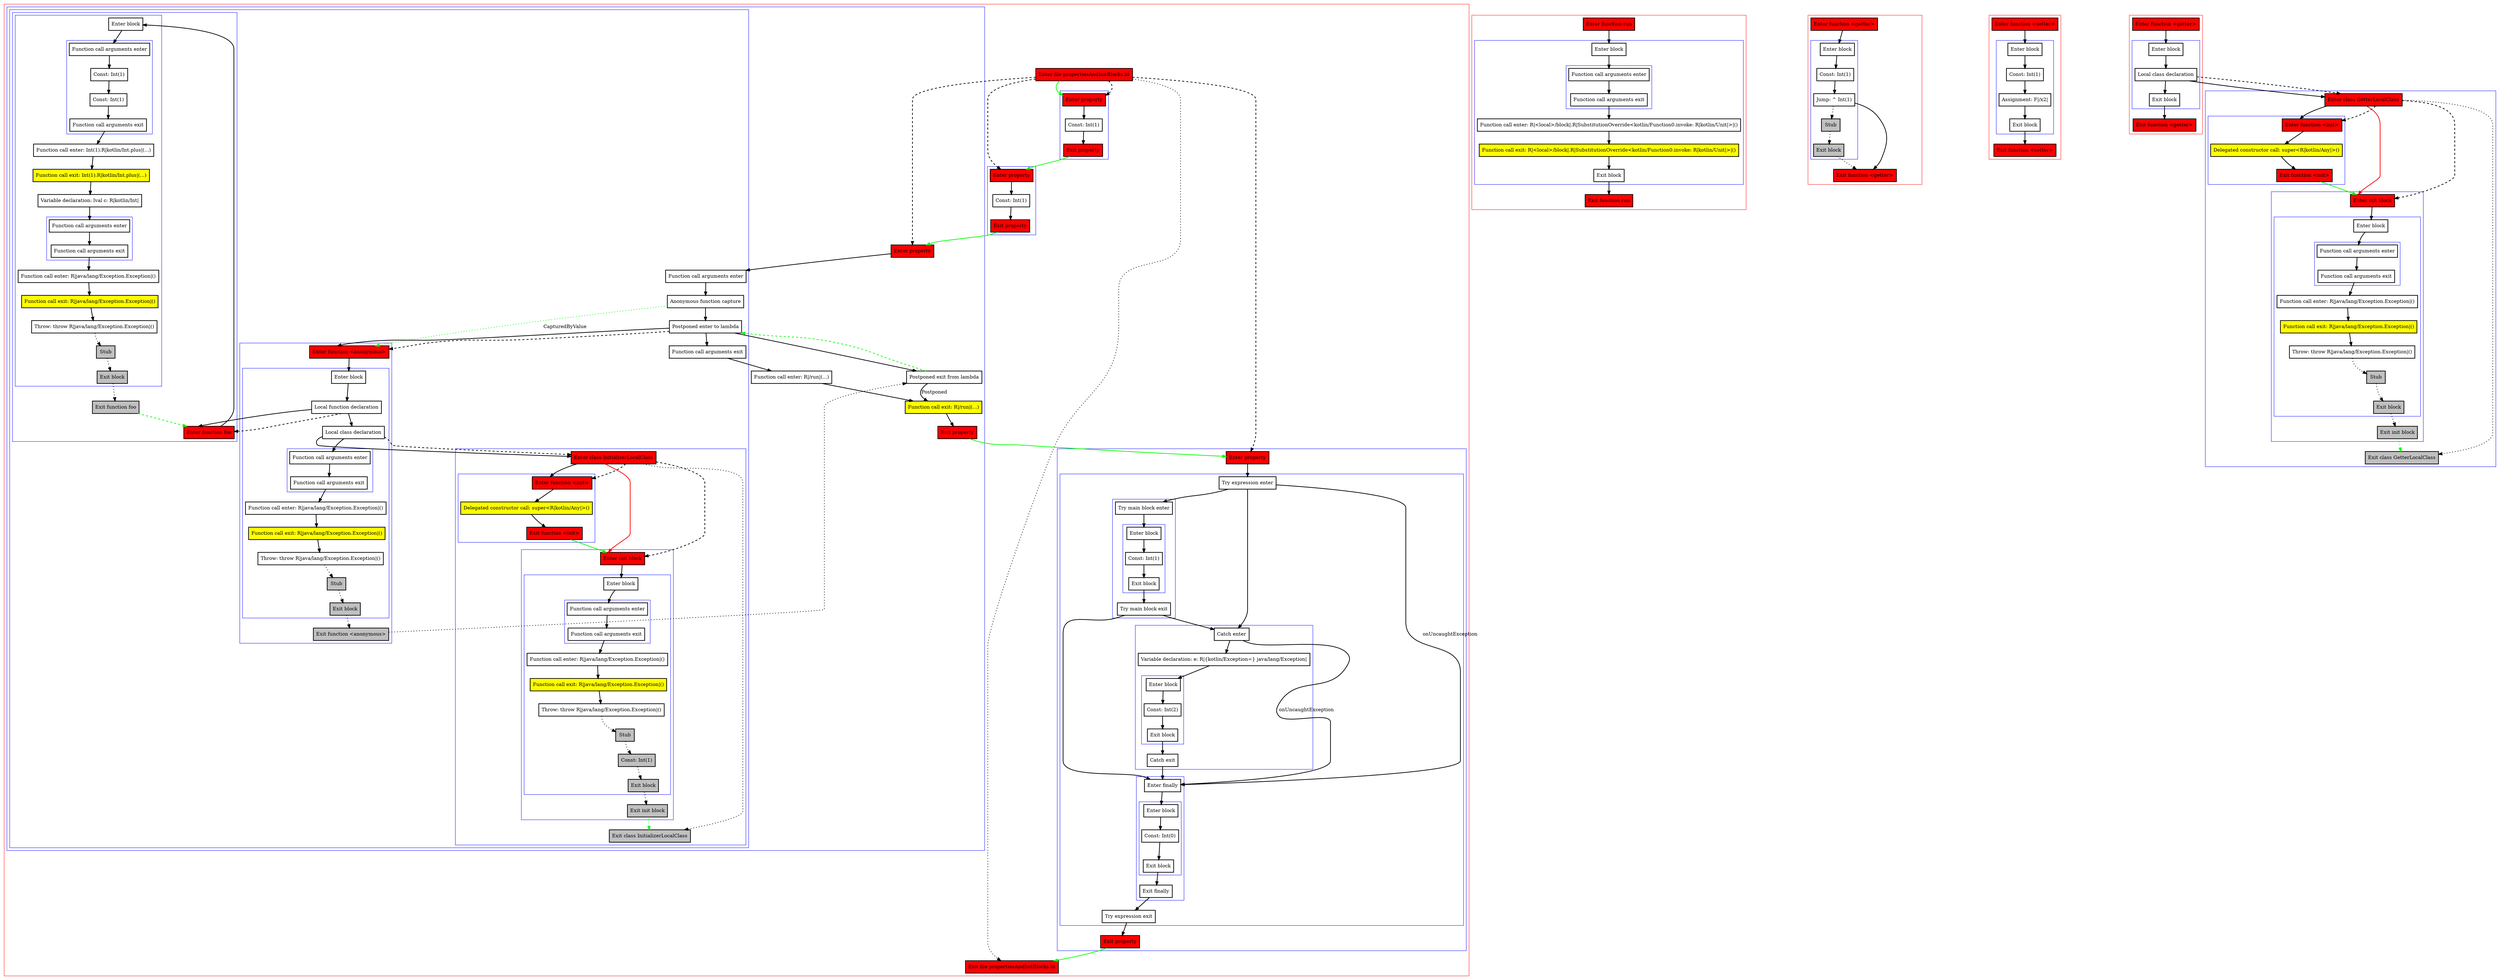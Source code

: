 digraph propertiesAndInitBlocks_kt {
    graph [nodesep=3]
    node [shape=box penwidth=2]
    edge [penwidth=2]

    subgraph cluster_0 {
        color=red
        0 [label="Enter file propertiesAndInitBlocks.kt" style="filled" fillcolor=red];
        subgraph cluster_1 {
            color=blue
            1 [label="Enter property" style="filled" fillcolor=red];
            2 [label="Const: Int(1)"];
            3 [label="Exit property" style="filled" fillcolor=red];
        }
        subgraph cluster_2 {
            color=blue
            4 [label="Enter property" style="filled" fillcolor=red];
            5 [label="Const: Int(1)"];
            6 [label="Exit property" style="filled" fillcolor=red];
        }
        subgraph cluster_3 {
            color=blue
            7 [label="Enter property" style="filled" fillcolor=red];
            subgraph cluster_4 {
                color=blue
                8 [label="Function call arguments enter"];
                9 [label="Anonymous function capture"];
                10 [label="Postponed enter to lambda"];
                subgraph cluster_5 {
                    color=blue
                    11 [label="Enter function <anonymous>" style="filled" fillcolor=red];
                    subgraph cluster_6 {
                        color=blue
                        12 [label="Enter block"];
                        13 [label="Local function declaration"];
                        14 [label="Local class declaration"];
                        subgraph cluster_7 {
                            color=blue
                            15 [label="Function call arguments enter"];
                            16 [label="Function call arguments exit"];
                        }
                        17 [label="Function call enter: R|java/lang/Exception.Exception|()"];
                        18 [label="Function call exit: R|java/lang/Exception.Exception|()" style="filled" fillcolor=yellow];
                        19 [label="Throw: throw R|java/lang/Exception.Exception|()"];
                        20 [label="Stub" style="filled" fillcolor=gray];
                        21 [label="Exit block" style="filled" fillcolor=gray];
                    }
                    22 [label="Exit function <anonymous>" style="filled" fillcolor=gray];
                }
                subgraph cluster_8 {
                    color=blue
                    23 [label="Enter class InitializerLocalClass" style="filled" fillcolor=red];
                    subgraph cluster_9 {
                        color=blue
                        24 [label="Enter function <init>" style="filled" fillcolor=red];
                        25 [label="Delegated constructor call: super<R|kotlin/Any|>()" style="filled" fillcolor=yellow];
                        26 [label="Exit function <init>" style="filled" fillcolor=red];
                    }
                    subgraph cluster_10 {
                        color=blue
                        27 [label="Enter init block" style="filled" fillcolor=red];
                        subgraph cluster_11 {
                            color=blue
                            28 [label="Enter block"];
                            subgraph cluster_12 {
                                color=blue
                                29 [label="Function call arguments enter"];
                                30 [label="Function call arguments exit"];
                            }
                            31 [label="Function call enter: R|java/lang/Exception.Exception|()"];
                            32 [label="Function call exit: R|java/lang/Exception.Exception|()" style="filled" fillcolor=yellow];
                            33 [label="Throw: throw R|java/lang/Exception.Exception|()"];
                            34 [label="Stub" style="filled" fillcolor=gray];
                            35 [label="Const: Int(1)" style="filled" fillcolor=gray];
                            36 [label="Exit block" style="filled" fillcolor=gray];
                        }
                        37 [label="Exit init block" style="filled" fillcolor=gray];
                    }
                    38 [label="Exit class InitializerLocalClass" style="filled" fillcolor=gray];
                }
                subgraph cluster_13 {
                    color=blue
                    39 [label="Enter function foo" style="filled" fillcolor=red];
                    subgraph cluster_14 {
                        color=blue
                        40 [label="Enter block"];
                        subgraph cluster_15 {
                            color=blue
                            41 [label="Function call arguments enter"];
                            42 [label="Const: Int(1)"];
                            43 [label="Const: Int(1)"];
                            44 [label="Function call arguments exit"];
                        }
                        45 [label="Function call enter: Int(1).R|kotlin/Int.plus|(...)"];
                        46 [label="Function call exit: Int(1).R|kotlin/Int.plus|(...)" style="filled" fillcolor=yellow];
                        47 [label="Variable declaration: lval c: R|kotlin/Int|"];
                        subgraph cluster_16 {
                            color=blue
                            48 [label="Function call arguments enter"];
                            49 [label="Function call arguments exit"];
                        }
                        50 [label="Function call enter: R|java/lang/Exception.Exception|()"];
                        51 [label="Function call exit: R|java/lang/Exception.Exception|()" style="filled" fillcolor=yellow];
                        52 [label="Throw: throw R|java/lang/Exception.Exception|()"];
                        53 [label="Stub" style="filled" fillcolor=gray];
                        54 [label="Exit block" style="filled" fillcolor=gray];
                    }
                    55 [label="Exit function foo" style="filled" fillcolor=gray];
                }
                56 [label="Function call arguments exit"];
            }
            57 [label="Function call enter: R|/run|(...)"];
            58 [label="Postponed exit from lambda"];
            59 [label="Function call exit: R|/run|(...)" style="filled" fillcolor=yellow];
            60 [label="Exit property" style="filled" fillcolor=red];
        }
        subgraph cluster_17 {
            color=blue
            61 [label="Enter property" style="filled" fillcolor=red];
            subgraph cluster_18 {
                color=blue
                62 [label="Try expression enter"];
                subgraph cluster_19 {
                    color=blue
                    63 [label="Try main block enter"];
                    subgraph cluster_20 {
                        color=blue
                        64 [label="Enter block"];
                        65 [label="Const: Int(1)"];
                        66 [label="Exit block"];
                    }
                    67 [label="Try main block exit"];
                }
                subgraph cluster_21 {
                    color=blue
                    68 [label="Catch enter"];
                    69 [label="Variable declaration: e: R|{kotlin/Exception=} java/lang/Exception|"];
                    subgraph cluster_22 {
                        color=blue
                        70 [label="Enter block"];
                        71 [label="Const: Int(2)"];
                        72 [label="Exit block"];
                    }
                    73 [label="Catch exit"];
                }
                subgraph cluster_23 {
                    color=blue
                    74 [label="Enter finally"];
                    subgraph cluster_24 {
                        color=blue
                        75 [label="Enter block"];
                        76 [label="Const: Int(0)"];
                        77 [label="Exit block"];
                    }
                    78 [label="Exit finally"];
                }
                79 [label="Try expression exit"];
            }
            80 [label="Exit property" style="filled" fillcolor=red];
        }
        81 [label="Exit file propertiesAndInitBlocks.kt" style="filled" fillcolor=red];
    }
    0 -> {1} [color=green];
    0 -> {81} [style=dotted];
    0 -> {1 4 7 61} [style=dashed];
    1 -> {2};
    2 -> {3};
    3 -> {4} [color=green];
    4 -> {5};
    5 -> {6};
    6 -> {7} [color=green];
    7 -> {8};
    8 -> {9};
    9 -> {10};
    9 -> {11} [color=green style=dotted label="CapturedByValue"];
    10 -> {11 56 58};
    10 -> {11} [style=dashed];
    11 -> {12};
    12 -> {13};
    13 -> {14 39};
    13 -> {39} [style=dashed];
    14 -> {15 23};
    14 -> {23} [style=dashed];
    15 -> {16};
    16 -> {17};
    17 -> {18};
    18 -> {19};
    19 -> {20} [style=dotted];
    20 -> {21} [style=dotted];
    21 -> {22} [style=dotted];
    22 -> {58} [style=dotted];
    23 -> {24};
    23 -> {27} [color=red];
    23 -> {38} [style=dotted];
    23 -> {24 27} [style=dashed];
    24 -> {25};
    25 -> {26};
    26 -> {27} [color=green];
    27 -> {28};
    28 -> {29};
    29 -> {30};
    30 -> {31};
    31 -> {32};
    32 -> {33};
    33 -> {34} [style=dotted];
    34 -> {35} [style=dotted];
    35 -> {36} [style=dotted];
    36 -> {37} [style=dotted];
    37 -> {38} [color=green style=dotted];
    39 -> {40};
    40 -> {41};
    41 -> {42};
    42 -> {43};
    43 -> {44};
    44 -> {45};
    45 -> {46};
    46 -> {47};
    47 -> {48};
    48 -> {49};
    49 -> {50};
    50 -> {51};
    51 -> {52};
    52 -> {53} [style=dotted];
    53 -> {54} [style=dotted];
    54 -> {55} [style=dotted];
    55 -> {39} [color=green style=dashed];
    56 -> {57};
    57 -> {59};
    58 -> {10} [color=green style=dashed];
    58 -> {59} [label="Postponed"];
    59 -> {60};
    60 -> {61} [color=green];
    61 -> {62};
    62 -> {63 68};
    62 -> {74} [label="onUncaughtException"];
    63 -> {64};
    64 -> {65};
    65 -> {66};
    66 -> {67};
    67 -> {68 74};
    68 -> {69};
    68 -> {74} [label="onUncaughtException"];
    69 -> {70};
    70 -> {71};
    71 -> {72};
    72 -> {73};
    73 -> {74};
    74 -> {75};
    75 -> {76};
    76 -> {77};
    77 -> {78};
    78 -> {79};
    79 -> {80};
    80 -> {81} [color=green];

    subgraph cluster_25 {
        color=red
        82 [label="Enter function run" style="filled" fillcolor=red];
        subgraph cluster_26 {
            color=blue
            83 [label="Enter block"];
            subgraph cluster_27 {
                color=blue
                84 [label="Function call arguments enter"];
                85 [label="Function call arguments exit"];
            }
            86 [label="Function call enter: R|<local>/block|.R|SubstitutionOverride<kotlin/Function0.invoke: R|kotlin/Unit|>|()"];
            87 [label="Function call exit: R|<local>/block|.R|SubstitutionOverride<kotlin/Function0.invoke: R|kotlin/Unit|>|()" style="filled" fillcolor=yellow];
            88 [label="Exit block"];
        }
        89 [label="Exit function run" style="filled" fillcolor=red];
    }
    82 -> {83};
    83 -> {84};
    84 -> {85};
    85 -> {86};
    86 -> {87};
    87 -> {88};
    88 -> {89};

    subgraph cluster_28 {
        color=red
        90 [label="Enter function <getter>" style="filled" fillcolor=red];
        subgraph cluster_29 {
            color=blue
            91 [label="Enter block"];
            92 [label="Const: Int(1)"];
            93 [label="Jump: ^ Int(1)"];
            94 [label="Stub" style="filled" fillcolor=gray];
            95 [label="Exit block" style="filled" fillcolor=gray];
        }
        96 [label="Exit function <getter>" style="filled" fillcolor=red];
    }
    90 -> {91};
    91 -> {92};
    92 -> {93};
    93 -> {96};
    93 -> {94} [style=dotted];
    94 -> {95} [style=dotted];
    95 -> {96} [style=dotted];

    subgraph cluster_30 {
        color=red
        97 [label="Enter function <setter>" style="filled" fillcolor=red];
        subgraph cluster_31 {
            color=blue
            98 [label="Enter block"];
            99 [label="Const: Int(1)"];
            100 [label="Assignment: F|/x2|"];
            101 [label="Exit block"];
        }
        102 [label="Exit function <setter>" style="filled" fillcolor=red];
    }
    97 -> {98};
    98 -> {99};
    99 -> {100};
    100 -> {101};
    101 -> {102};

    subgraph cluster_32 {
        color=red
        103 [label="Enter function <getter>" style="filled" fillcolor=red];
        subgraph cluster_33 {
            color=blue
            104 [label="Enter block"];
            105 [label="Local class declaration"];
            106 [label="Exit block"];
        }
        107 [label="Exit function <getter>" style="filled" fillcolor=red];
    }
    subgraph cluster_34 {
        color=blue
        108 [label="Enter class GetterLocalClass" style="filled" fillcolor=red];
        subgraph cluster_35 {
            color=blue
            109 [label="Enter function <init>" style="filled" fillcolor=red];
            110 [label="Delegated constructor call: super<R|kotlin/Any|>()" style="filled" fillcolor=yellow];
            111 [label="Exit function <init>" style="filled" fillcolor=red];
        }
        subgraph cluster_36 {
            color=blue
            112 [label="Enter init block" style="filled" fillcolor=red];
            subgraph cluster_37 {
                color=blue
                113 [label="Enter block"];
                subgraph cluster_38 {
                    color=blue
                    114 [label="Function call arguments enter"];
                    115 [label="Function call arguments exit"];
                }
                116 [label="Function call enter: R|java/lang/Exception.Exception|()"];
                117 [label="Function call exit: R|java/lang/Exception.Exception|()" style="filled" fillcolor=yellow];
                118 [label="Throw: throw R|java/lang/Exception.Exception|()"];
                119 [label="Stub" style="filled" fillcolor=gray];
                120 [label="Exit block" style="filled" fillcolor=gray];
            }
            121 [label="Exit init block" style="filled" fillcolor=gray];
        }
        122 [label="Exit class GetterLocalClass" style="filled" fillcolor=gray];
    }
    103 -> {104};
    104 -> {105};
    105 -> {106 108};
    105 -> {108} [style=dashed];
    106 -> {107};
    108 -> {109};
    108 -> {112} [color=red];
    108 -> {122} [style=dotted];
    108 -> {109 112} [style=dashed];
    109 -> {110};
    110 -> {111};
    111 -> {112} [color=green];
    112 -> {113};
    113 -> {114};
    114 -> {115};
    115 -> {116};
    116 -> {117};
    117 -> {118};
    118 -> {119} [style=dotted];
    119 -> {120} [style=dotted];
    120 -> {121} [style=dotted];
    121 -> {122} [color=green style=dotted];

}
